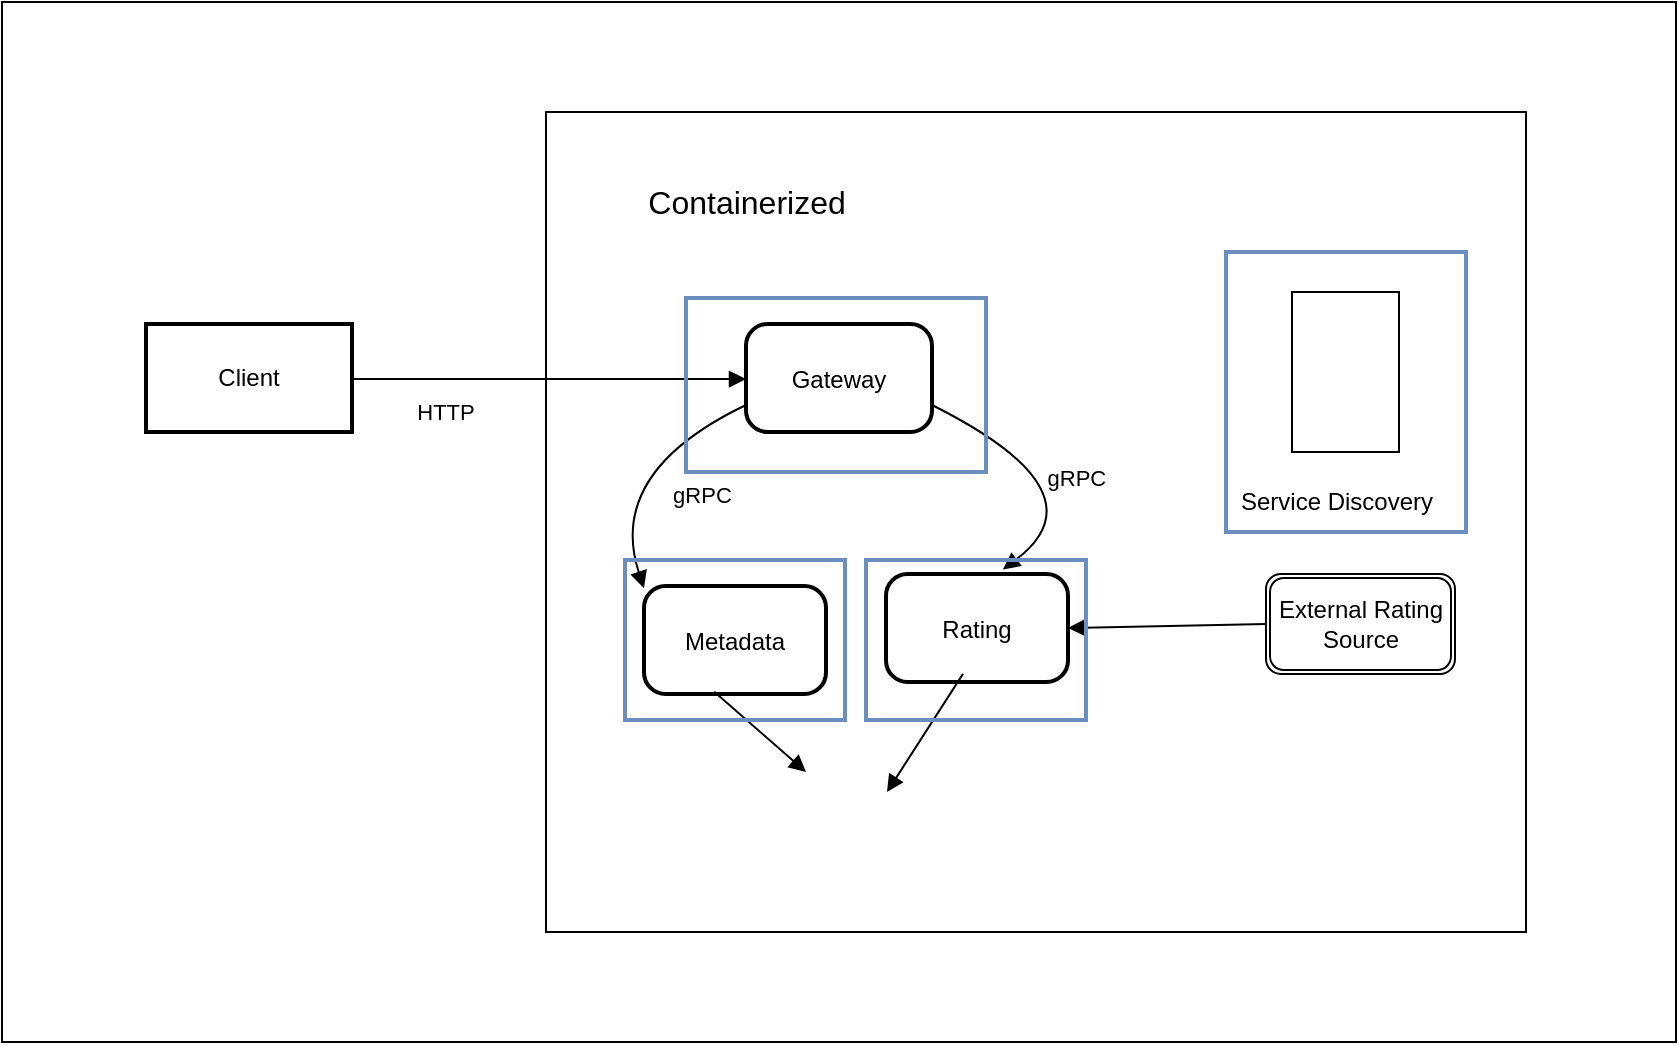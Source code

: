 <mxfile version="26.0.16" pages="2">
  <diagram name="Movie Microsevice" id="MNWNtyiV6_2QFbXmVtE7">
    <mxGraphModel dx="101425" dy="101067" grid="1" gridSize="10" guides="1" tooltips="1" connect="1" arrows="1" fold="1" page="1" pageScale="1" pageWidth="100000" pageHeight="100000" math="0" shadow="0">
      <root>
        <mxCell id="0" />
        <mxCell id="1" parent="0" />
        <mxCell id="EhGif2WsHZBi78P1-uk_-39" value="" style="rounded=0;whiteSpace=wrap;html=1;fillColor=default;" vertex="1" parent="1">
          <mxGeometry x="-192" y="-65" width="837" height="520" as="geometry" />
        </mxCell>
        <mxCell id="EhGif2WsHZBi78P1-uk_-33" value="" style="rounded=0;whiteSpace=wrap;html=1;fillColor=default;" vertex="1" parent="1">
          <mxGeometry x="80" y="-10" width="490" height="410" as="geometry" />
        </mxCell>
        <mxCell id="2" value="Client" style="whiteSpace=wrap;strokeWidth=2;" parent="1" vertex="1">
          <mxGeometry x="-120" y="96" width="103" height="54" as="geometry" />
        </mxCell>
        <mxCell id="3" value="Gateway" style="rounded=1;arcSize=20;strokeWidth=2" parent="1" vertex="1">
          <mxGeometry x="180" y="96" width="93" height="54" as="geometry" />
        </mxCell>
        <mxCell id="4" value="Rating" style="rounded=1;arcSize=20;strokeWidth=2" parent="1" vertex="1">
          <mxGeometry x="250" y="221" width="91" height="54" as="geometry" />
        </mxCell>
        <mxCell id="5" value="Metadata" style="rounded=1;arcSize=20;strokeWidth=2" parent="1" vertex="1">
          <mxGeometry x="129" y="227" width="91" height="54" as="geometry" />
        </mxCell>
        <mxCell id="7" value="HTTP" style="curved=1;startArrow=none;endArrow=block;exitX=1;exitY=0.51;entryX=0;entryY=0.51;" parent="1" source="2" target="3" edge="1">
          <mxGeometry x="-0.523" y="-16" relative="1" as="geometry">
            <Array as="points" />
            <mxPoint as="offset" />
          </mxGeometry>
        </mxCell>
        <mxCell id="8" value="gRPC" style="curved=1;startArrow=none;endArrow=block;exitX=1;exitY=0.75;entryX=0.642;entryY=-0.042;exitDx=0;exitDy=0;entryDx=0;entryDy=0;entryPerimeter=0;" parent="1" source="3" target="4" edge="1">
          <mxGeometry relative="1" as="geometry">
            <Array as="points">
              <mxPoint x="360" y="180" />
            </Array>
          </mxGeometry>
        </mxCell>
        <mxCell id="9" value="gRPC" style="curved=1;startArrow=none;endArrow=block;exitX=0;exitY=0.75;entryX=0;entryY=0.02;exitDx=0;exitDy=0;" parent="1" source="3" target="5" edge="1">
          <mxGeometry x="-0.443" y="30" relative="1" as="geometry">
            <Array as="points">
              <mxPoint x="110" y="170" />
            </Array>
            <mxPoint y="1" as="offset" />
          </mxGeometry>
        </mxCell>
        <mxCell id="12" value="" style="curved=1;startArrow=none;endArrow=block;exitX=0.386;exitY=0.979;exitDx=0;exitDy=0;exitPerimeter=0;" parent="1" source="5" edge="1">
          <mxGeometry relative="1" as="geometry">
            <Array as="points" />
            <mxPoint x="210" y="320" as="targetPoint" />
          </mxGeometry>
        </mxCell>
        <mxCell id="EhGif2WsHZBi78P1-uk_-35" value="" style="rounded=0;whiteSpace=wrap;html=1;fillColor=none;strokeColor=#6c8ebf;strokeWidth=2;" vertex="1" parent="1">
          <mxGeometry x="150" y="83" width="150" height="87" as="geometry" />
        </mxCell>
        <mxCell id="EhGif2WsHZBi78P1-uk_-16" value="" style="shape=image;verticalLabelPosition=bottom;labelBackgroundColor=default;verticalAlign=top;aspect=fixed;imageAspect=0;image=https://pngimg.com/d/mysql_PNG23.png;" vertex="1" parent="1">
          <mxGeometry x="213" y="330" width="50" height="50" as="geometry" />
        </mxCell>
        <mxCell id="EhGif2WsHZBi78P1-uk_-18" value="" style="curved=1;startArrow=none;endArrow=block;exitX=0.423;exitY=0.925;exitDx=0;exitDy=0;exitPerimeter=0;entryX=0.75;entryY=0;entryDx=0;entryDy=0;" edge="1" parent="1" source="4" target="EhGif2WsHZBi78P1-uk_-16">
          <mxGeometry relative="1" as="geometry">
            <Array as="points" />
            <mxPoint x="260" y="390" as="sourcePoint" />
            <mxPoint x="370" y="350" as="targetPoint" />
          </mxGeometry>
        </mxCell>
        <mxCell id="EhGif2WsHZBi78P1-uk_-20" value="External Rating Source" style="shape=ext;double=1;rounded=1;whiteSpace=wrap;html=1;" vertex="1" parent="1">
          <mxGeometry x="440" y="221" width="94.5" height="50" as="geometry" />
        </mxCell>
        <mxCell id="EhGif2WsHZBi78P1-uk_-23" value="" style="curved=1;startArrow=none;endArrow=block;entryX=1;entryY=0.5;entryDx=0;entryDy=0;exitX=0;exitY=0.5;exitDx=0;exitDy=0;" edge="1" parent="1" source="EhGif2WsHZBi78P1-uk_-20" target="4">
          <mxGeometry relative="1" as="geometry">
            <Array as="points" />
            <mxPoint x="450" y="350" as="sourcePoint" />
            <mxPoint x="620" y="310" as="targetPoint" />
          </mxGeometry>
        </mxCell>
        <mxCell id="EhGif2WsHZBi78P1-uk_-24" value="" style="shape=image;verticalLabelPosition=bottom;labelBackgroundColor=default;verticalAlign=top;aspect=fixed;imageAspect=0;image=https://static-00.iconduck.com/assets.00/kafka-icon-2048x935-cvu4503l.png;" vertex="1" parent="1">
          <mxGeometry x="360" y="258.16" width="50" height="22.84" as="geometry" />
        </mxCell>
        <mxCell id="EhGif2WsHZBi78P1-uk_-25" value="" style="shape=image;verticalLabelPosition=bottom;labelBackgroundColor=default;verticalAlign=top;aspect=fixed;imageAspect=0;image=https://connect.redhat.com/s3api/prod-s3api/1627597739-logo-url-60f9f0a2457b3a081d621c41.png;" vertex="1" parent="1">
          <mxGeometry x="458.25" y="90" width="43" height="60" as="geometry" />
        </mxCell>
        <mxCell id="EhGif2WsHZBi78P1-uk_-27" value="" style="rounded=0;whiteSpace=wrap;html=1;fillColor=none;" vertex="1" parent="1">
          <mxGeometry x="453" y="80" width="53.5" height="80" as="geometry" />
        </mxCell>
        <mxCell id="EhGif2WsHZBi78P1-uk_-28" value="Service Discovery" style="text;html=1;align=center;verticalAlign=middle;resizable=0;points=[];autosize=1;strokeColor=none;fillColor=none;" vertex="1" parent="1">
          <mxGeometry x="414.5" y="170" width="120" height="30" as="geometry" />
        </mxCell>
        <mxCell id="EhGif2WsHZBi78P1-uk_-34" value="&lt;font style=&quot;font-size: 16px;&quot;&gt;Containerized&lt;/font&gt;" style="text;html=1;align=center;verticalAlign=middle;resizable=0;points=[];autosize=1;strokeColor=none;fillColor=none;" vertex="1" parent="1">
          <mxGeometry x="120" y="20" width="120" height="30" as="geometry" />
        </mxCell>
        <mxCell id="EhGif2WsHZBi78P1-uk_-36" value="" style="rounded=0;whiteSpace=wrap;html=1;fillColor=none;strokeColor=#6c8ebf;strokeWidth=2;" vertex="1" parent="1">
          <mxGeometry x="420" y="60" width="120" height="140" as="geometry" />
        </mxCell>
        <mxCell id="EhGif2WsHZBi78P1-uk_-37" value="" style="rounded=0;whiteSpace=wrap;html=1;fillColor=none;strokeColor=#6c8ebf;strokeWidth=2;" vertex="1" parent="1">
          <mxGeometry x="119.5" y="214" width="110" height="80" as="geometry" />
        </mxCell>
        <mxCell id="EhGif2WsHZBi78P1-uk_-38" value="" style="rounded=0;whiteSpace=wrap;html=1;fillColor=none;strokeColor=#6c8ebf;strokeWidth=2;" vertex="1" parent="1">
          <mxGeometry x="240" y="214" width="110" height="80" as="geometry" />
        </mxCell>
      </root>
    </mxGraphModel>
  </diagram>
  <diagram id="rXAWb5HPpvhAfk9M7l43" name="Zap Url">
    <mxGraphModel dx="101425" dy="1067" grid="1" gridSize="10" guides="1" tooltips="1" connect="1" arrows="1" fold="1" page="1" pageScale="1" pageWidth="100000" pageHeight="100000" math="0" shadow="0">
      <root>
        <mxCell id="0" />
        <mxCell id="1" parent="0" />
        <mxCell id="1hIy4HLPLVqWvqV3tTR2-61" value="" style="rounded=0;whiteSpace=wrap;html=1;" vertex="1" parent="1">
          <mxGeometry x="-370" y="10" width="990" height="540" as="geometry" />
        </mxCell>
        <mxCell id="1hIy4HLPLVqWvqV3tTR2-53" value="" style="rounded=0;whiteSpace=wrap;html=1;fillColor=none;" vertex="1" parent="1">
          <mxGeometry x="-120" y="40" width="680" height="460" as="geometry" />
        </mxCell>
        <mxCell id="1hIy4HLPLVqWvqV3tTR2-3" value="Client" style="whiteSpace=wrap;strokeWidth=2;" vertex="1" parent="1">
          <mxGeometry x="-310" y="93" width="103" height="54" as="geometry" />
        </mxCell>
        <mxCell id="1hIy4HLPLVqWvqV3tTR2-4" value="Gateway" style="rounded=1;arcSize=20;strokeWidth=2" vertex="1" parent="1">
          <mxGeometry x="180" y="96" width="93" height="54" as="geometry" />
        </mxCell>
        <mxCell id="1hIy4HLPLVqWvqV3tTR2-5" value="Shorten" style="rounded=1;arcSize=20;strokeWidth=2" vertex="1" parent="1">
          <mxGeometry x="260" y="221" width="91" height="54" as="geometry" />
        </mxCell>
        <mxCell id="1hIy4HLPLVqWvqV3tTR2-46" style="edgeStyle=orthogonalEdgeStyle;rounded=0;orthogonalLoop=1;jettySize=auto;html=1;entryX=1;entryY=0.5;entryDx=0;entryDy=0;startArrow=classicThin;startFill=0;endArrow=none;" edge="1" parent="1" source="1hIy4HLPLVqWvqV3tTR2-6" target="1hIy4HLPLVqWvqV3tTR2-31">
          <mxGeometry relative="1" as="geometry" />
        </mxCell>
        <mxCell id="1hIy4HLPLVqWvqV3tTR2-51" value="Return&amp;nbsp;&lt;div&gt;if exists&lt;/div&gt;" style="edgeLabel;html=1;align=center;verticalAlign=middle;resizable=0;points=[];" vertex="1" connectable="0" parent="1hIy4HLPLVqWvqV3tTR2-46">
          <mxGeometry x="0.02" relative="1" as="geometry">
            <mxPoint as="offset" />
          </mxGeometry>
        </mxCell>
        <mxCell id="1hIy4HLPLVqWvqV3tTR2-47" style="edgeStyle=orthogonalEdgeStyle;rounded=0;orthogonalLoop=1;jettySize=auto;html=1;entryX=0.5;entryY=1;entryDx=0;entryDy=0;" edge="1" parent="1" source="1hIy4HLPLVqWvqV3tTR2-6" target="1hIy4HLPLVqWvqV3tTR2-31">
          <mxGeometry relative="1" as="geometry">
            <Array as="points">
              <mxPoint x="150" y="400" />
              <mxPoint x="5" y="400" />
            </Array>
          </mxGeometry>
        </mxCell>
        <mxCell id="1hIy4HLPLVqWvqV3tTR2-50" value="Text" style="edgeLabel;html=1;align=center;verticalAlign=middle;resizable=0;points=[];" vertex="1" connectable="0" parent="1hIy4HLPLVqWvqV3tTR2-47">
          <mxGeometry x="0.065" y="-2" relative="1" as="geometry">
            <mxPoint as="offset" />
          </mxGeometry>
        </mxCell>
        <mxCell id="1hIy4HLPLVqWvqV3tTR2-6" value="Redirect" style="rounded=1;arcSize=20;strokeWidth=2" vertex="1" parent="1">
          <mxGeometry x="129" y="227" width="91" height="54" as="geometry" />
        </mxCell>
        <mxCell id="1hIy4HLPLVqWvqV3tTR2-8" value="api" style="curved=1;startArrow=none;endArrow=block;exitX=1;exitY=0.75;entryX=0.642;entryY=-0.042;exitDx=0;exitDy=0;entryDx=0;entryDy=0;entryPerimeter=0;" edge="1" parent="1" source="1hIy4HLPLVqWvqV3tTR2-4" target="1hIy4HLPLVqWvqV3tTR2-5">
          <mxGeometry relative="1" as="geometry">
            <Array as="points">
              <mxPoint x="360" y="180" />
            </Array>
          </mxGeometry>
        </mxCell>
        <mxCell id="1hIy4HLPLVqWvqV3tTR2-9" value="api" style="curved=1;startArrow=none;endArrow=block;exitX=0;exitY=0.75;entryX=0;entryY=0.02;exitDx=0;exitDy=0;" edge="1" parent="1" source="1hIy4HLPLVqWvqV3tTR2-4" target="1hIy4HLPLVqWvqV3tTR2-6">
          <mxGeometry x="-0.443" y="30" relative="1" as="geometry">
            <Array as="points">
              <mxPoint x="110" y="170" />
            </Array>
            <mxPoint y="1" as="offset" />
          </mxGeometry>
        </mxCell>
        <mxCell id="1hIy4HLPLVqWvqV3tTR2-12" value="" style="shape=image;verticalLabelPosition=bottom;labelBackgroundColor=default;verticalAlign=top;aspect=fixed;imageAspect=0;image=https://pngimg.com/d/mysql_PNG23.png;" vertex="1" parent="1">
          <mxGeometry x="170" y="410" width="50" height="50" as="geometry" />
        </mxCell>
        <mxCell id="1hIy4HLPLVqWvqV3tTR2-17" value="" style="shape=image;verticalLabelPosition=bottom;labelBackgroundColor=default;verticalAlign=top;aspect=fixed;imageAspect=0;image=https://connect.redhat.com/s3api/prod-s3api/1627597739-logo-url-60f9f0a2457b3a081d621c41.png;" vertex="1" parent="1">
          <mxGeometry x="445.25" y="93" width="43" height="60" as="geometry" />
        </mxCell>
        <mxCell id="1hIy4HLPLVqWvqV3tTR2-18" value="" style="rounded=0;whiteSpace=wrap;html=1;fillColor=none;" vertex="1" parent="1">
          <mxGeometry x="440" y="83" width="53.5" height="80" as="geometry" />
        </mxCell>
        <mxCell id="1hIy4HLPLVqWvqV3tTR2-19" value="Service Discovery" style="text;html=1;align=center;verticalAlign=middle;resizable=0;points=[];autosize=1;strokeColor=none;fillColor=none;" vertex="1" parent="1">
          <mxGeometry x="414.5" y="170" width="120" height="30" as="geometry" />
        </mxCell>
        <mxCell id="1hIy4HLPLVqWvqV3tTR2-20" value="&lt;font style=&quot;font-size: 16px;&quot;&gt;Containerized&lt;/font&gt;" style="text;html=1;align=center;verticalAlign=middle;resizable=0;points=[];autosize=1;strokeColor=none;fillColor=none;" vertex="1" parent="1">
          <mxGeometry x="160" y="53" width="120" height="30" as="geometry" />
        </mxCell>
        <mxCell id="1hIy4HLPLVqWvqV3tTR2-24" value="Kgs" style="rounded=1;arcSize=20;strokeWidth=2" vertex="1" parent="1">
          <mxGeometry x="421" y="221" width="94.5" height="54" as="geometry" />
        </mxCell>
        <mxCell id="1hIy4HLPLVqWvqV3tTR2-25" value="" style="shape=image;verticalLabelPosition=bottom;labelBackgroundColor=default;verticalAlign=top;aspect=fixed;imageAspect=0;image=https://cdn4.iconfinder.com/data/icons/redis-2/1451/Untitled-2-512.png;" vertex="1" parent="1">
          <mxGeometry x="427.25" y="380" width="82" height="82" as="geometry" />
        </mxCell>
        <mxCell id="1hIy4HLPLVqWvqV3tTR2-27" value="" style="endArrow=classic;html=1;rounded=0;exitX=0.5;exitY=1;exitDx=0;exitDy=0;startArrow=classic;startFill=1;" edge="1" parent="1" source="1hIy4HLPLVqWvqV3tTR2-24" target="1hIy4HLPLVqWvqV3tTR2-25">
          <mxGeometry width="50" height="50" relative="1" as="geometry">
            <mxPoint x="370" y="400" as="sourcePoint" />
            <mxPoint x="420" y="350" as="targetPoint" />
          </mxGeometry>
        </mxCell>
        <mxCell id="1hIy4HLPLVqWvqV3tTR2-28" value="Request for Short&lt;div&gt;code&lt;/div&gt;" style="text;html=1;align=center;verticalAlign=middle;resizable=0;points=[];autosize=1;strokeColor=none;fillColor=none;" vertex="1" parent="1">
          <mxGeometry x="351" y="310" width="120" height="40" as="geometry" />
        </mxCell>
        <mxCell id="1hIy4HLPLVqWvqV3tTR2-29" value="Pre Generated Key" style="text;html=1;align=center;verticalAlign=middle;resizable=0;points=[];autosize=1;strokeColor=none;fillColor=none;" vertex="1" parent="1">
          <mxGeometry x="403.25" y="462" width="130" height="30" as="geometry" />
        </mxCell>
        <mxCell id="1hIy4HLPLVqWvqV3tTR2-30" value="Short code" style="text;html=1;align=center;verticalAlign=middle;resizable=0;points=[];autosize=1;strokeColor=none;fillColor=none;" vertex="1" parent="1">
          <mxGeometry x="480" y="315" width="80" height="30" as="geometry" />
        </mxCell>
        <mxCell id="1hIy4HLPLVqWvqV3tTR2-31" value="" style="shape=image;verticalLabelPosition=bottom;labelBackgroundColor=default;verticalAlign=top;aspect=fixed;imageAspect=0;image=https://cdn4.iconfinder.com/data/icons/redis-2/1451/Untitled-2-512.png;" vertex="1" parent="1">
          <mxGeometry x="-30" y="213" width="70" height="70" as="geometry" />
        </mxCell>
        <mxCell id="1hIy4HLPLVqWvqV3tTR2-40" value="" style="curved=1;startArrow=block;endArrow=block;exitX=0.75;exitY=1;exitDx=0;exitDy=0;entryX=0.5;entryY=0;entryDx=0;entryDy=0;startFill=1;" edge="1" parent="1" source="1hIy4HLPLVqWvqV3tTR2-6" target="1hIy4HLPLVqWvqV3tTR2-12">
          <mxGeometry relative="1" as="geometry">
            <Array as="points" />
            <mxPoint x="110" y="390" as="targetPoint" />
            <mxPoint x="184" y="300" as="sourcePoint" />
          </mxGeometry>
        </mxCell>
        <mxCell id="1hIy4HLPLVqWvqV3tTR2-41" value="Retrieve from&amp;nbsp;&lt;div&gt;database&lt;/div&gt;" style="edgeLabel;html=1;align=center;verticalAlign=middle;resizable=0;points=[];" vertex="1" connectable="0" parent="1hIy4HLPLVqWvqV3tTR2-40">
          <mxGeometry x="-0.04" y="-2" relative="1" as="geometry">
            <mxPoint as="offset" />
          </mxGeometry>
        </mxCell>
        <mxCell id="1hIy4HLPLVqWvqV3tTR2-42" value="" style="edgeStyle=segmentEdgeStyle;endArrow=none;html=1;curved=0;rounded=0;endSize=8;startSize=8;startArrow=classic;startFill=1;" edge="1" parent="1">
          <mxGeometry width="50" height="50" relative="1" as="geometry">
            <mxPoint x="230" y="430" as="sourcePoint" />
            <mxPoint x="300" y="280" as="targetPoint" />
          </mxGeometry>
        </mxCell>
        <mxCell id="1hIy4HLPLVqWvqV3tTR2-44" value="Store new&lt;div&gt;Short - Long&amp;nbsp;&lt;/div&gt;&lt;div&gt;pair&lt;/div&gt;" style="edgeLabel;html=1;align=center;verticalAlign=middle;resizable=0;points=[];" vertex="1" connectable="0" parent="1hIy4HLPLVqWvqV3tTR2-42">
          <mxGeometry x="0.401" y="-1" relative="1" as="geometry">
            <mxPoint as="offset" />
          </mxGeometry>
        </mxCell>
        <mxCell id="1hIy4HLPLVqWvqV3tTR2-45" value="" style="endArrow=classic;html=1;rounded=0;startArrow=classic;startFill=1;entryX=0;entryY=0.5;entryDx=0;entryDy=0;" edge="1" parent="1" target="1hIy4HLPLVqWvqV3tTR2-24">
          <mxGeometry width="50" height="50" relative="1" as="geometry">
            <mxPoint x="351" y="249" as="sourcePoint" />
            <mxPoint x="431" y="249" as="targetPoint" />
          </mxGeometry>
        </mxCell>
        <mxCell id="1hIy4HLPLVqWvqV3tTR2-52" value="Cache" style="text;html=1;align=center;verticalAlign=middle;resizable=0;points=[];autosize=1;strokeColor=none;fillColor=none;" vertex="1" parent="1">
          <mxGeometry x="-100" y="233" width="60" height="30" as="geometry" />
        </mxCell>
        <mxCell id="1hIy4HLPLVqWvqV3tTR2-59" value="" style="shape=image;verticalLabelPosition=bottom;labelBackgroundColor=default;verticalAlign=top;aspect=fixed;imageAspect=0;image=https://upload.wikimedia.org/wikipedia/commons/thumb/1/1b/Svelte_Logo.svg/1702px-Svelte_Logo.svg.png;" vertex="1" parent="1">
          <mxGeometry x="-275.53" y="163" width="34.06" height="41" as="geometry" />
        </mxCell>
        <mxCell id="1hIy4HLPLVqWvqV3tTR2-60" style="edgeStyle=orthogonalEdgeStyle;rounded=0;orthogonalLoop=1;jettySize=auto;html=1;entryX=0;entryY=0.175;entryDx=0;entryDy=0;entryPerimeter=0;" edge="1" parent="1" source="1hIy4HLPLVqWvqV3tTR2-3" target="1hIy4HLPLVqWvqV3tTR2-53">
          <mxGeometry relative="1" as="geometry" />
        </mxCell>
      </root>
    </mxGraphModel>
  </diagram>
</mxfile>
